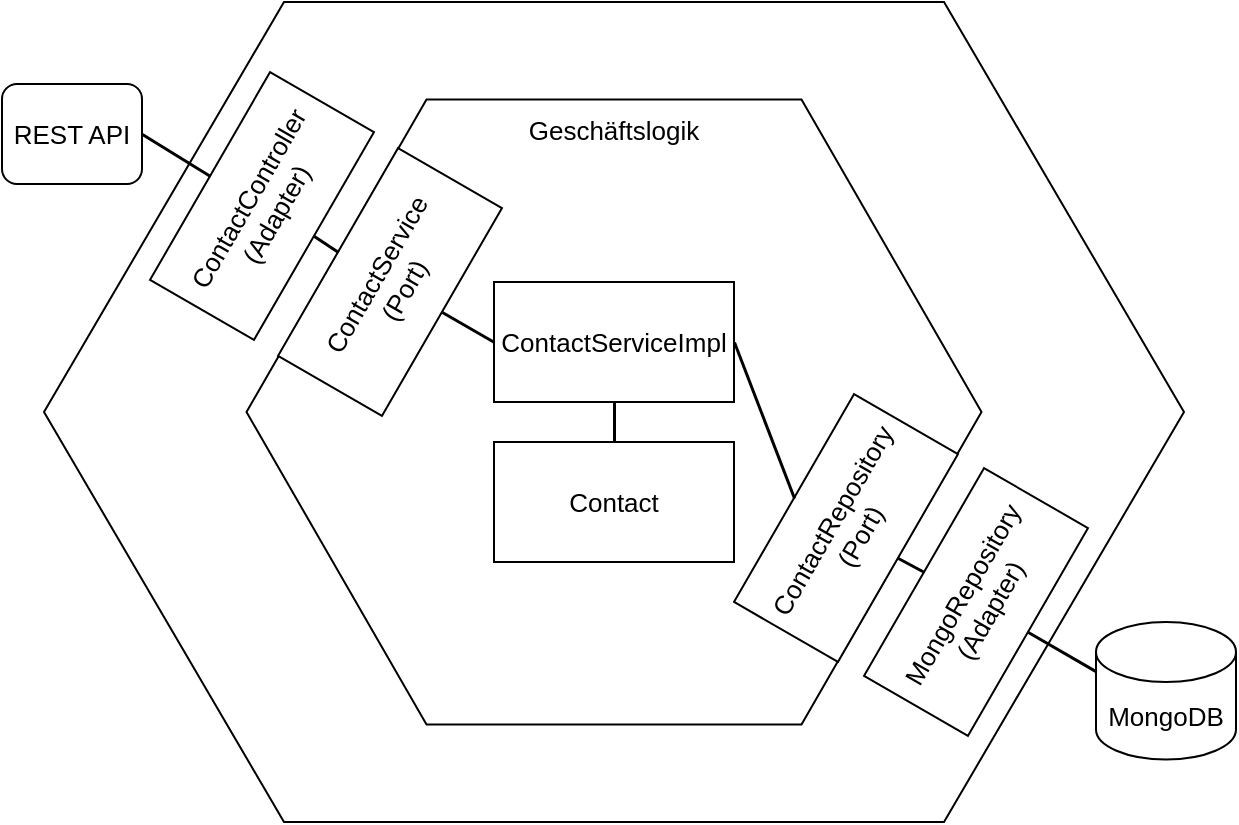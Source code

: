 <mxfile version="16.5.2" type="google"><diagram id="6nkIIB2jDMRoXbgQVIlj" name="Page-1"><mxGraphModel dx="2062" dy="722" grid="1" gridSize="10" guides="1" tooltips="1" connect="1" arrows="1" fold="1" page="1" pageScale="1" pageWidth="827" pageHeight="1169" math="0" shadow="0"><root><mxCell id="0"/><mxCell id="1" parent="0"/><mxCell id="ocv0pCUEGBRjoVbZRWGx-3" value="" style="shape=hexagon;perimeter=hexagonPerimeter2;whiteSpace=wrap;html=1;fixedSize=1;fontSize=12;size=120;" parent="1" vertex="1"><mxGeometry x="40" y="50" width="570" height="410" as="geometry"/></mxCell><mxCell id="ocv0pCUEGBRjoVbZRWGx-15" value="&lt;div style=&quot;font-size: 13px&quot;&gt;&lt;font style=&quot;font-size: 13px&quot;&gt;Geschäftslogik&lt;/font&gt;&lt;/div&gt;&lt;div style=&quot;font-size: 13px&quot;&gt;&lt;font style=&quot;font-size: 13px&quot;&gt;&lt;br&gt;&lt;/font&gt;&lt;/div&gt;&lt;div style=&quot;font-size: 13px&quot;&gt;&lt;font style=&quot;font-size: 13px&quot;&gt;&lt;br&gt;&lt;/font&gt;&lt;/div&gt;&lt;div style=&quot;font-size: 13px&quot;&gt;&lt;font style=&quot;font-size: 13px&quot;&gt;&lt;br&gt;&lt;/font&gt;&lt;/div&gt;&lt;div style=&quot;font-size: 13px&quot;&gt;&lt;font style=&quot;font-size: 13px&quot;&gt;&lt;br&gt;&lt;/font&gt;&lt;/div&gt;&lt;div style=&quot;font-size: 13px&quot;&gt;&lt;font style=&quot;font-size: 13px&quot;&gt;&lt;br&gt;&lt;/font&gt;&lt;/div&gt;&lt;div style=&quot;font-size: 13px&quot;&gt;&lt;font style=&quot;font-size: 13px&quot;&gt;&lt;br&gt;&lt;/font&gt;&lt;/div&gt;&lt;div style=&quot;font-size: 13px&quot;&gt;&lt;font style=&quot;font-size: 13px&quot;&gt;&lt;br&gt;&lt;/font&gt;&lt;/div&gt;&lt;div style=&quot;font-size: 13px&quot;&gt;&lt;font style=&quot;font-size: 13px&quot;&gt;&lt;br&gt;&lt;/font&gt;&lt;/div&gt;&lt;div style=&quot;font-size: 13px&quot;&gt;&lt;font style=&quot;font-size: 13px&quot;&gt;&lt;br&gt;&lt;/font&gt;&lt;/div&gt;&lt;div style=&quot;font-size: 13px&quot;&gt;&lt;font style=&quot;font-size: 13px&quot;&gt;&lt;br&gt;&lt;/font&gt;&lt;/div&gt;&lt;div style=&quot;font-size: 13px&quot;&gt;&lt;font style=&quot;font-size: 13px&quot;&gt;&lt;br&gt;&lt;/font&gt;&lt;/div&gt;&lt;div style=&quot;font-size: 13px&quot;&gt;&lt;font style=&quot;font-size: 13px&quot;&gt;&lt;br&gt;&lt;/font&gt;&lt;/div&gt;&lt;div style=&quot;font-size: 13px&quot;&gt;&lt;font style=&quot;font-size: 13px&quot;&gt;&lt;br&gt;&lt;/font&gt;&lt;/div&gt;&lt;div style=&quot;font-size: 13px&quot;&gt;&lt;font style=&quot;font-size: 13px&quot;&gt;&lt;br&gt;&lt;/font&gt;&lt;/div&gt;&lt;div style=&quot;font-size: 13px&quot;&gt;&lt;font style=&quot;font-size: 13px&quot;&gt;&lt;br&gt;&lt;/font&gt;&lt;/div&gt;&lt;div style=&quot;font-size: 13px&quot;&gt;&lt;font style=&quot;font-size: 13px&quot;&gt;&lt;br&gt;&lt;/font&gt;&lt;/div&gt;&lt;div style=&quot;font-size: 13px&quot;&gt;&lt;font style=&quot;font-size: 13px&quot;&gt;&lt;br&gt;&lt;/font&gt;&lt;/div&gt;&lt;div style=&quot;font-size: 13px&quot;&gt;&lt;font style=&quot;font-size: 13px&quot;&gt;&lt;br&gt;&lt;/font&gt;&lt;/div&gt;" style="shape=hexagon;perimeter=hexagonPerimeter2;whiteSpace=wrap;html=1;fixedSize=1;fontSize=12;size=90;" parent="1" vertex="1"><mxGeometry x="141.25" y="98.75" width="367.5" height="312.5" as="geometry"/></mxCell><mxCell id="ocv0pCUEGBRjoVbZRWGx-5" value="&lt;font style=&quot;font-size: 13px&quot;&gt;ContactController (Adapter)&lt;/font&gt;" style="rounded=0;whiteSpace=wrap;html=1;fontSize=12;rotation=-60;" parent="1" vertex="1"><mxGeometry x="89" y="122" width="120" height="60" as="geometry"/></mxCell><mxCell id="ocv0pCUEGBRjoVbZRWGx-6" value="&lt;font style=&quot;font-size: 13px&quot;&gt;ContactServiceImpl&lt;/font&gt;" style="rounded=0;whiteSpace=wrap;html=1;fontSize=12;" parent="1" vertex="1"><mxGeometry x="265" y="190" width="120" height="60" as="geometry"/></mxCell><mxCell id="ocv0pCUEGBRjoVbZRWGx-7" value="&lt;font style=&quot;font-size: 13px&quot;&gt;ContactService (Port)&lt;/font&gt;" style="rounded=0;whiteSpace=wrap;html=1;fontSize=12;rotation=-60;" parent="1" vertex="1"><mxGeometry x="153" y="160" width="120" height="60" as="geometry"/></mxCell><mxCell id="ocv0pCUEGBRjoVbZRWGx-8" value="&lt;font style=&quot;font-size: 13px&quot;&gt;ContactRepository (Port)&lt;/font&gt;" style="rounded=0;whiteSpace=wrap;html=1;fontSize=12;rotation=-60;" parent="1" vertex="1"><mxGeometry x="381" y="283" width="120" height="60" as="geometry"/></mxCell><mxCell id="ocv0pCUEGBRjoVbZRWGx-10" value="&lt;font style=&quot;font-size: 13px&quot;&gt;MongoRepository (Adapter)&lt;/font&gt;" style="rounded=0;whiteSpace=wrap;html=1;fontSize=12;rotation=-60;" parent="1" vertex="1"><mxGeometry x="446" y="320" width="120" height="60" as="geometry"/></mxCell><mxCell id="ocv0pCUEGBRjoVbZRWGx-12" value="&lt;font style=&quot;font-size: 13px&quot;&gt;Contact&lt;/font&gt;" style="rounded=0;whiteSpace=wrap;html=1;fontSize=12;" parent="1" vertex="1"><mxGeometry x="265" y="270" width="120" height="60" as="geometry"/></mxCell><mxCell id="ocv0pCUEGBRjoVbZRWGx-18" value="" style="endArrow=none;html=1;rounded=0;fontSize=12;strokeWidth=1.5;entryX=0.5;entryY=0;entryDx=0;entryDy=0;exitX=0.5;exitY=1;exitDx=0;exitDy=0;" parent="1" source="ocv0pCUEGBRjoVbZRWGx-5" target="ocv0pCUEGBRjoVbZRWGx-7" edge="1"><mxGeometry width="50" height="50" relative="1" as="geometry"><mxPoint x="120" y="280" as="sourcePoint"/><mxPoint x="170" y="230" as="targetPoint"/></mxGeometry></mxCell><mxCell id="ocv0pCUEGBRjoVbZRWGx-19" value="" style="endArrow=none;html=1;rounded=0;fontSize=12;strokeWidth=1.5;entryX=0;entryY=0.5;entryDx=0;entryDy=0;exitX=0.5;exitY=1;exitDx=0;exitDy=0;" parent="1" source="ocv0pCUEGBRjoVbZRWGx-7" target="ocv0pCUEGBRjoVbZRWGx-6" edge="1"><mxGeometry width="50" height="50" relative="1" as="geometry"><mxPoint x="120" y="280" as="sourcePoint"/><mxPoint x="170" y="230" as="targetPoint"/></mxGeometry></mxCell><mxCell id="ocv0pCUEGBRjoVbZRWGx-20" value="" style="endArrow=none;html=1;rounded=0;fontSize=12;strokeWidth=1.5;entryX=1;entryY=0.5;entryDx=0;entryDy=0;exitX=0.5;exitY=0;exitDx=0;exitDy=0;" parent="1" source="ocv0pCUEGBRjoVbZRWGx-8" target="ocv0pCUEGBRjoVbZRWGx-6" edge="1"><mxGeometry width="50" height="50" relative="1" as="geometry"><mxPoint x="120" y="280" as="sourcePoint"/><mxPoint x="170" y="230" as="targetPoint"/></mxGeometry></mxCell><mxCell id="ocv0pCUEGBRjoVbZRWGx-21" value="" style="endArrow=none;html=1;rounded=0;fontSize=12;strokeWidth=1.5;entryX=0.5;entryY=1;entryDx=0;entryDy=0;exitX=0.5;exitY=0;exitDx=0;exitDy=0;" parent="1" source="ocv0pCUEGBRjoVbZRWGx-10" target="ocv0pCUEGBRjoVbZRWGx-8" edge="1"><mxGeometry width="50" height="50" relative="1" as="geometry"><mxPoint x="120" y="280" as="sourcePoint"/><mxPoint x="170" y="230" as="targetPoint"/></mxGeometry></mxCell><mxCell id="ocv0pCUEGBRjoVbZRWGx-22" value="&lt;font style=&quot;font-size: 13px&quot;&gt;MongoDB&lt;/font&gt;" style="shape=cylinder3;whiteSpace=wrap;html=1;boundedLbl=1;backgroundOutline=1;size=15;fontSize=12;" parent="1" vertex="1"><mxGeometry x="566" y="360" width="70" height="68.75" as="geometry"/></mxCell><mxCell id="ocv0pCUEGBRjoVbZRWGx-24" value="&lt;font style=&quot;font-size: 13px&quot;&gt;REST&lt;/font&gt;&lt;font style=&quot;font-size: 13px&quot;&gt; API&lt;/font&gt;" style="rounded=1;whiteSpace=wrap;html=1;fontSize=12;" parent="1" vertex="1"><mxGeometry x="19" y="91" width="70" height="50" as="geometry"/></mxCell><mxCell id="ocv0pCUEGBRjoVbZRWGx-25" value="" style="endArrow=none;html=1;rounded=0;fontSize=12;strokeWidth=1.5;entryX=0.5;entryY=1;entryDx=0;entryDy=0;exitX=0.5;exitY=0;exitDx=0;exitDy=0;" parent="1" source="ocv0pCUEGBRjoVbZRWGx-12" target="ocv0pCUEGBRjoVbZRWGx-6" edge="1"><mxGeometry width="50" height="50" relative="1" as="geometry"><mxPoint x="70" y="260" as="sourcePoint"/><mxPoint x="120" y="210" as="targetPoint"/></mxGeometry></mxCell><mxCell id="ocv0pCUEGBRjoVbZRWGx-26" value="" style="endArrow=none;html=1;rounded=0;fontSize=12;strokeWidth=1.5;exitX=1;exitY=0.5;exitDx=0;exitDy=0;entryX=0.5;entryY=0;entryDx=0;entryDy=0;endFill=0;" parent="1" source="ocv0pCUEGBRjoVbZRWGx-24" target="ocv0pCUEGBRjoVbZRWGx-5" edge="1"><mxGeometry width="50" height="50" relative="1" as="geometry"><mxPoint x="70" y="260" as="sourcePoint"/><mxPoint x="120" y="210" as="targetPoint"/></mxGeometry></mxCell><mxCell id="ocv0pCUEGBRjoVbZRWGx-27" value="" style="endArrow=none;html=1;rounded=0;fontSize=12;strokeWidth=1.5;exitX=0.5;exitY=1;exitDx=0;exitDy=0;entryX=0;entryY=0;entryDx=0;entryDy=24.688;entryPerimeter=0;endFill=0;" parent="1" source="ocv0pCUEGBRjoVbZRWGx-10" target="ocv0pCUEGBRjoVbZRWGx-22" edge="1"><mxGeometry width="50" height="50" relative="1" as="geometry"><mxPoint x="90" y="125" as="sourcePoint"/><mxPoint x="133.019" y="147" as="targetPoint"/></mxGeometry></mxCell></root></mxGraphModel></diagram></mxfile>